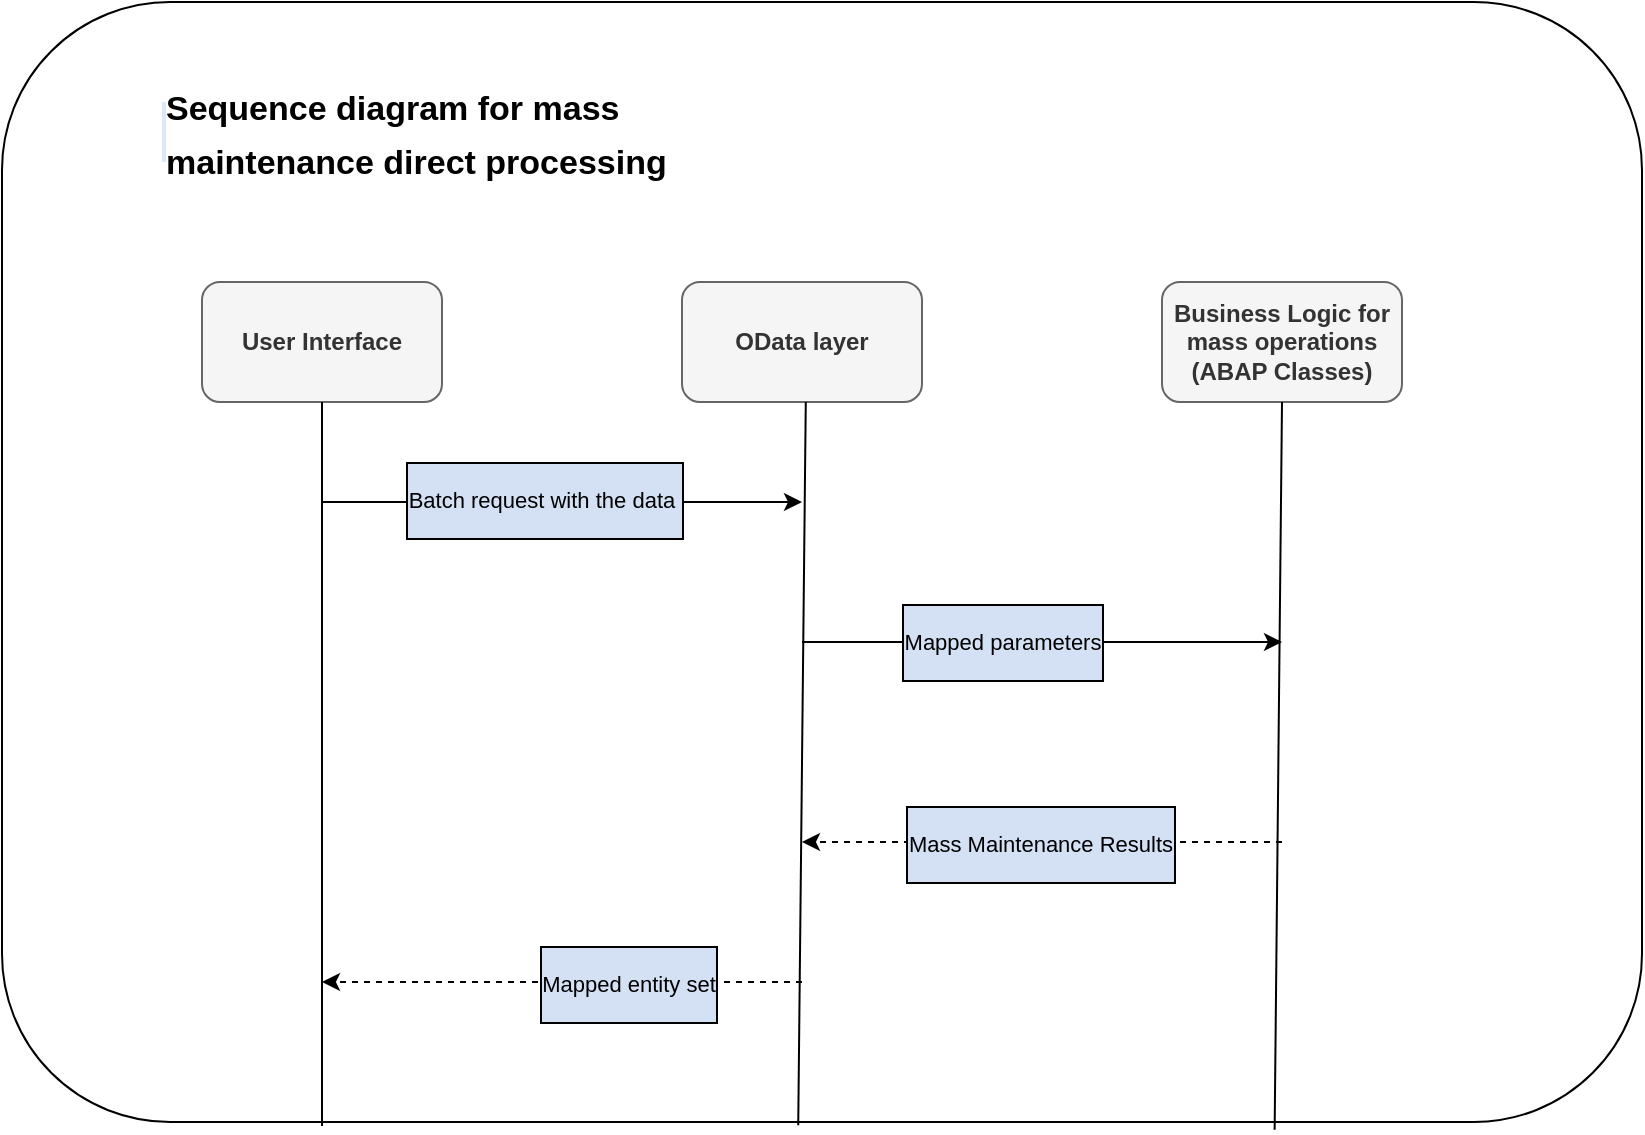 <mxfile version="15.0.6" type="github">
  <diagram id="LsSbjy-ozvi2V6OpsOK7" name="Page-1">
    <mxGraphModel dx="2568" dy="963" grid="1" gridSize="10" guides="1" tooltips="1" connect="1" arrows="1" fold="1" page="1" pageScale="1" pageWidth="850" pageHeight="1100" math="0" shadow="0">
      <root>
        <mxCell id="0" />
        <mxCell id="1" parent="0" />
        <mxCell id="pDZmUKYT9nEbGKy2nJun-1" value="" style="rounded=1;whiteSpace=wrap;html=1;arcSize=15;" vertex="1" parent="1">
          <mxGeometry x="-60" y="80" width="820" height="560" as="geometry" />
        </mxCell>
        <mxCell id="pDZmUKYT9nEbGKy2nJun-4" value="User Interface" style="rounded=1;whiteSpace=wrap;html=1;fillColor=#f5f5f5;strokeColor=#666666;fontColor=#333333;fontStyle=1" vertex="1" parent="1">
          <mxGeometry x="40" y="220" width="120" height="60" as="geometry" />
        </mxCell>
        <mxCell id="pDZmUKYT9nEbGKy2nJun-5" value="OData layer" style="rounded=1;whiteSpace=wrap;html=1;fillColor=#f5f5f5;strokeColor=#666666;fontColor=#333333;fontStyle=1" vertex="1" parent="1">
          <mxGeometry x="280" y="220" width="120" height="60" as="geometry" />
        </mxCell>
        <mxCell id="pDZmUKYT9nEbGKy2nJun-7" value="Business Logic for mass operations&lt;br&gt;(ABAP Classes)" style="rounded=1;whiteSpace=wrap;html=1;fillColor=#f5f5f5;strokeColor=#666666;fontColor=#333333;fontStyle=1;shadow=0;sketch=0;glass=0;" vertex="1" parent="1">
          <mxGeometry x="520" y="220" width="120" height="60" as="geometry" />
        </mxCell>
        <mxCell id="pDZmUKYT9nEbGKy2nJun-8" value="" style="endArrow=none;html=1;" edge="1" parent="1">
          <mxGeometry width="50" height="50" relative="1" as="geometry">
            <mxPoint x="100" y="642" as="sourcePoint" />
            <mxPoint x="100" y="280" as="targetPoint" />
          </mxGeometry>
        </mxCell>
        <mxCell id="pDZmUKYT9nEbGKy2nJun-9" value="" style="endArrow=none;html=1;exitX=0.149;exitY=1.003;exitDx=0;exitDy=0;exitPerimeter=0;" edge="1" parent="1">
          <mxGeometry width="50" height="50" relative="1" as="geometry">
            <mxPoint x="338.11" y="641.59" as="sourcePoint" />
            <mxPoint x="341.89" y="280" as="targetPoint" />
          </mxGeometry>
        </mxCell>
        <mxCell id="pDZmUKYT9nEbGKy2nJun-11" value="" style="endArrow=none;html=1;exitX=0.776;exitY=1.007;exitDx=0;exitDy=0;exitPerimeter=0;entryX=0.5;entryY=1;entryDx=0;entryDy=0;" edge="1" parent="1" source="pDZmUKYT9nEbGKy2nJun-1" target="pDZmUKYT9nEbGKy2nJun-7">
          <mxGeometry width="50" height="50" relative="1" as="geometry">
            <mxPoint x="518.11" y="640.0" as="sourcePoint" />
            <mxPoint x="522" y="278" as="targetPoint" />
          </mxGeometry>
        </mxCell>
        <mxCell id="pDZmUKYT9nEbGKy2nJun-12" value="" style="endArrow=classic;html=1;rounded=1;" edge="1" parent="1">
          <mxGeometry width="50" height="50" relative="1" as="geometry">
            <mxPoint x="100" y="330" as="sourcePoint" />
            <mxPoint x="340" y="330" as="targetPoint" />
          </mxGeometry>
        </mxCell>
        <mxCell id="pDZmUKYT9nEbGKy2nJun-19" value="&lt;p style=&quot;line-height: 130%&quot;&gt;Batch request with the data&amp;nbsp;&lt;/p&gt;" style="edgeLabel;html=1;align=center;verticalAlign=middle;resizable=0;points=[];labelBorderColor=#000000;fontSize=11;labelBackgroundColor=#D4E1F5;" vertex="1" connectable="0" parent="pDZmUKYT9nEbGKy2nJun-12">
          <mxGeometry x="-0.463" y="1" relative="1" as="geometry">
            <mxPoint x="46" as="offset" />
          </mxGeometry>
        </mxCell>
        <mxCell id="pDZmUKYT9nEbGKy2nJun-14" value="" style="endArrow=classic;html=1;" edge="1" parent="1">
          <mxGeometry width="50" height="50" relative="1" as="geometry">
            <mxPoint x="340.0" y="400" as="sourcePoint" />
            <mxPoint x="580" y="400" as="targetPoint" />
          </mxGeometry>
        </mxCell>
        <mxCell id="pDZmUKYT9nEbGKy2nJun-16" value="" style="endArrow=classic;html=1;dashed=1;" edge="1" parent="1">
          <mxGeometry width="50" height="50" relative="1" as="geometry">
            <mxPoint x="580" y="500" as="sourcePoint" />
            <mxPoint x="340" y="500" as="targetPoint" />
          </mxGeometry>
        </mxCell>
        <mxCell id="pDZmUKYT9nEbGKy2nJun-21" value="&lt;p style=&quot;line-height: 130%&quot;&gt;Mapped parameters&lt;/p&gt;" style="edgeLabel;html=1;align=center;verticalAlign=middle;resizable=0;points=[];labelBorderColor=#000000;fontSize=11;labelBackgroundColor=#D4E1F5;" vertex="1" connectable="0" parent="1">
          <mxGeometry x="439.996" y="400" as="geometry" />
        </mxCell>
        <mxCell id="pDZmUKYT9nEbGKy2nJun-22" value="&lt;p style=&quot;line-height: 130%&quot;&gt;Mass Maintenance Results&lt;/p&gt;" style="edgeLabel;html=1;align=center;verticalAlign=middle;resizable=0;points=[];labelBorderColor=#000000;fontSize=11;labelBackgroundColor=#D4E1F5;" vertex="1" connectable="0" parent="1">
          <mxGeometry x="459.996" y="500" as="geometry">
            <mxPoint x="-1" y="1" as="offset" />
          </mxGeometry>
        </mxCell>
        <mxCell id="pDZmUKYT9nEbGKy2nJun-25" value="&lt;h1&gt;&lt;font style=&quot;font-size: 17px&quot;&gt;Sequence diagram for mass maintenance direct processing&amp;nbsp;&lt;/font&gt;&lt;/h1&gt;" style="text;html=1;align=left;verticalAlign=middle;whiteSpace=wrap;rounded=0;shadow=0;glass=0;labelBackgroundColor=#FFFFFF;sketch=0;fontSize=11;fillColor=#dae8fc;" vertex="1" parent="1">
          <mxGeometry x="20" y="130" width="290" height="30" as="geometry" />
        </mxCell>
        <mxCell id="pDZmUKYT9nEbGKy2nJun-27" value="" style="endArrow=classic;html=1;dashed=1;" edge="1" parent="1">
          <mxGeometry width="50" height="50" relative="1" as="geometry">
            <mxPoint x="340" y="570" as="sourcePoint" />
            <mxPoint x="100" y="570" as="targetPoint" />
          </mxGeometry>
        </mxCell>
        <mxCell id="pDZmUKYT9nEbGKy2nJun-28" value="&lt;p style=&quot;line-height: 130%&quot;&gt;Mapped entity set&lt;/p&gt;" style="edgeLabel;html=1;align=center;verticalAlign=middle;resizable=0;points=[];labelBorderColor=#000000;fontSize=11;labelBackgroundColor=#D4E1F5;" vertex="1" connectable="0" parent="1">
          <mxGeometry x="259.996" y="570" as="geometry">
            <mxPoint x="-7" y="1" as="offset" />
          </mxGeometry>
        </mxCell>
      </root>
    </mxGraphModel>
  </diagram>
</mxfile>

